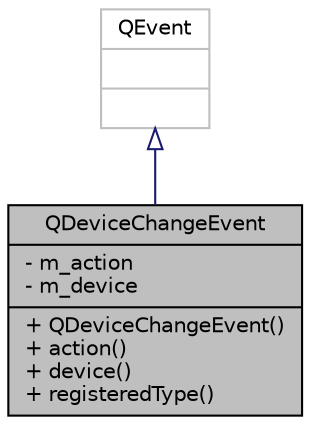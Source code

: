 digraph "QDeviceChangeEvent"
{
  edge [fontname="Helvetica",fontsize="10",labelfontname="Helvetica",labelfontsize="10"];
  node [fontname="Helvetica",fontsize="10",shape=record];
  Node0 [label="{QDeviceChangeEvent\n|- m_action\l- m_device\l|+ QDeviceChangeEvent()\l+ action()\l+ device()\l+ registeredType()\l}",height=0.2,width=0.4,color="black", fillcolor="grey75", style="filled", fontcolor="black"];
  Node1 -> Node0 [dir="back",color="midnightblue",fontsize="10",style="solid",arrowtail="onormal",fontname="Helvetica"];
  Node1 [label="{QEvent\n||}",height=0.2,width=0.4,color="grey75", fillcolor="white", style="filled"];
}
